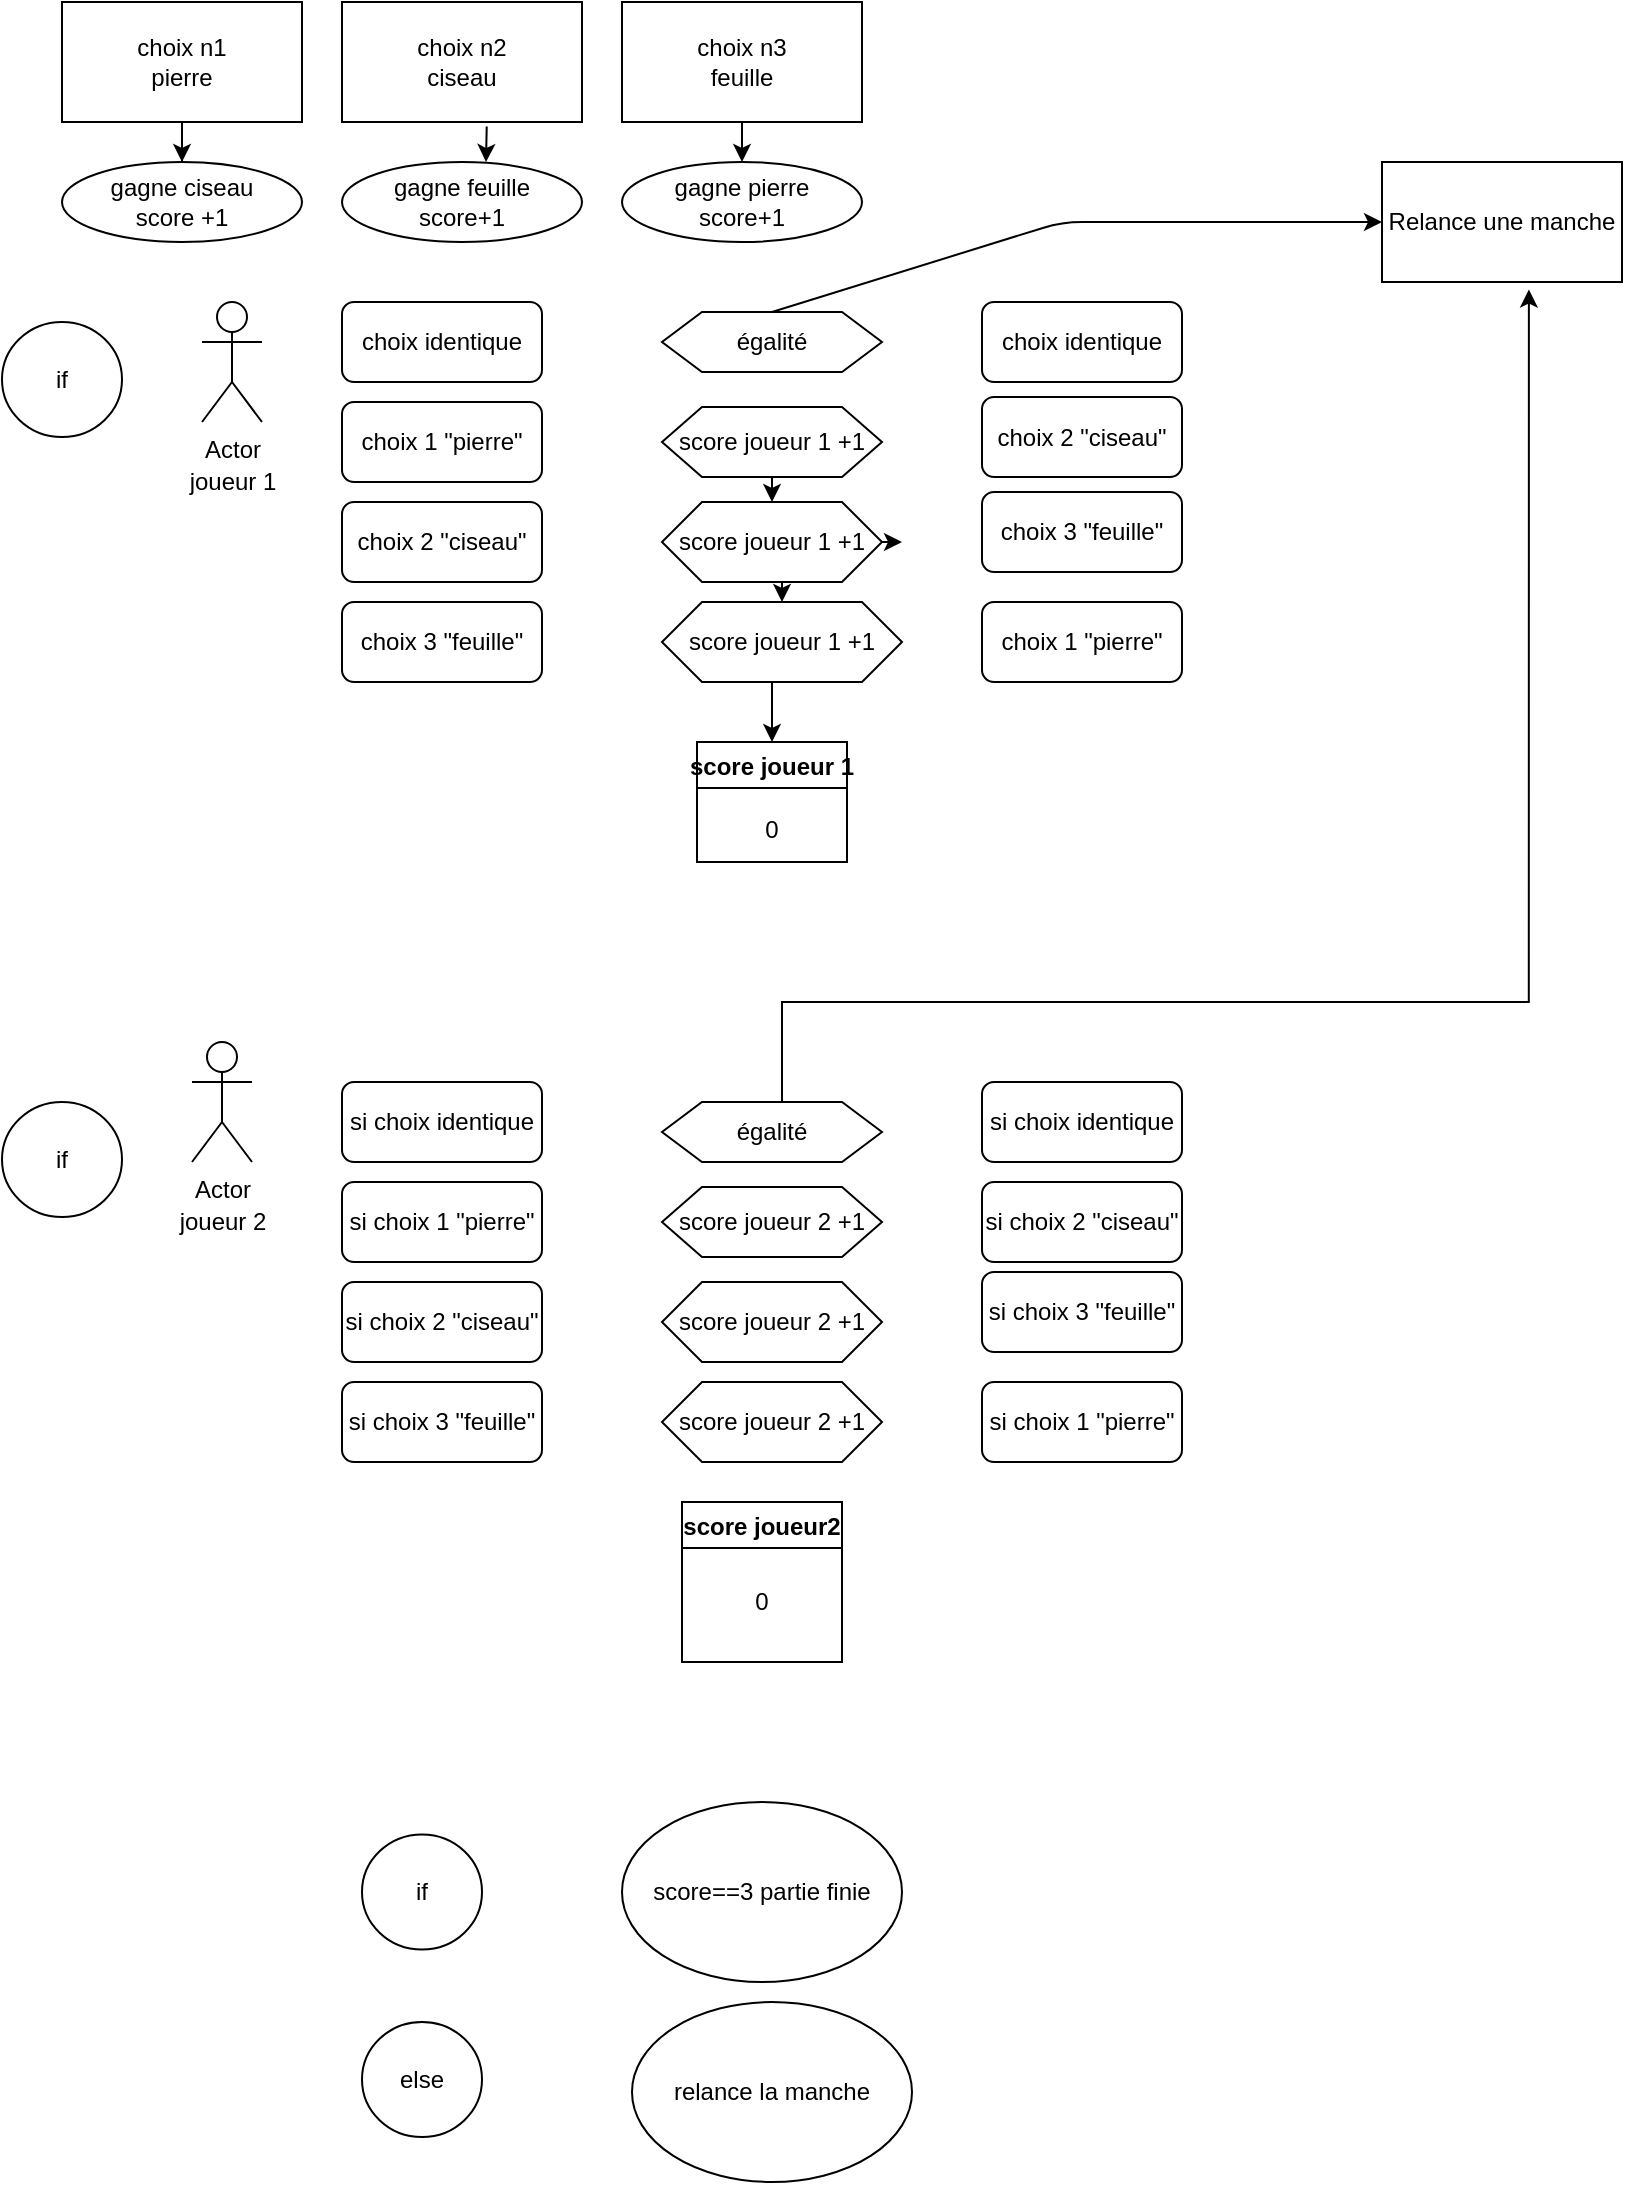<mxfile version="15.3.0" type="github">
  <diagram id="2oZEFR9SA_vJGYJLyxck" name="Page-1">
    <mxGraphModel dx="2048" dy="575" grid="1" gridSize="10" guides="1" tooltips="1" connect="1" arrows="1" fold="1" page="1" pageScale="1" pageWidth="827" pageHeight="1169" math="0" shadow="0">
      <root>
        <mxCell id="0" />
        <mxCell id="1" parent="0" />
        <mxCell id="nBKyiB47K03kC05FUZHU-11" value="Actor" style="shape=umlActor;verticalLabelPosition=bottom;verticalAlign=top;html=1;outlineConnect=0;" vertex="1" parent="1">
          <mxGeometry x="90" y="170" width="30" height="60" as="geometry" />
        </mxCell>
        <mxCell id="nBKyiB47K03kC05FUZHU-12" value="Actor" style="shape=umlActor;verticalLabelPosition=bottom;verticalAlign=top;html=1;outlineConnect=0;" vertex="1" parent="1">
          <mxGeometry x="85" y="540" width="30" height="60" as="geometry" />
        </mxCell>
        <mxCell id="nBKyiB47K03kC05FUZHU-15" value="joueur 1" style="text;html=1;align=center;verticalAlign=middle;resizable=0;points=[];autosize=1;strokeColor=none;fillColor=none;" vertex="1" parent="1">
          <mxGeometry x="75" y="250" width="60" height="20" as="geometry" />
        </mxCell>
        <mxCell id="nBKyiB47K03kC05FUZHU-16" value="joueur 2" style="text;html=1;align=center;verticalAlign=middle;resizable=0;points=[];autosize=1;strokeColor=none;fillColor=none;" vertex="1" parent="1">
          <mxGeometry x="70" y="620" width="60" height="20" as="geometry" />
        </mxCell>
        <mxCell id="nBKyiB47K03kC05FUZHU-17" value="score==3 partie finie" style="ellipse;whiteSpace=wrap;html=1;" vertex="1" parent="1">
          <mxGeometry x="300" y="920" width="140" height="90" as="geometry" />
        </mxCell>
        <mxCell id="nBKyiB47K03kC05FUZHU-35" value="" style="edgeStyle=orthogonalEdgeStyle;rounded=0;orthogonalLoop=1;jettySize=auto;html=1;" edge="1" parent="1" source="nBKyiB47K03kC05FUZHU-18" target="nBKyiB47K03kC05FUZHU-34">
          <mxGeometry relative="1" as="geometry" />
        </mxCell>
        <mxCell id="nBKyiB47K03kC05FUZHU-18" value="choix n1&lt;br&gt;pierre" style="rounded=0;whiteSpace=wrap;html=1;" vertex="1" parent="1">
          <mxGeometry x="20" y="20" width="120" height="60" as="geometry" />
        </mxCell>
        <mxCell id="nBKyiB47K03kC05FUZHU-19" value="choix n2&lt;br&gt;ciseau" style="rounded=0;whiteSpace=wrap;html=1;" vertex="1" parent="1">
          <mxGeometry x="160" y="20" width="120" height="60" as="geometry" />
        </mxCell>
        <mxCell id="nBKyiB47K03kC05FUZHU-20" value="choix n3&lt;br&gt;feuille" style="rounded=0;whiteSpace=wrap;html=1;" vertex="1" parent="1">
          <mxGeometry x="300" y="20" width="120" height="60" as="geometry" />
        </mxCell>
        <mxCell id="nBKyiB47K03kC05FUZHU-23" value="choix identique" style="rounded=1;whiteSpace=wrap;html=1;" vertex="1" parent="1">
          <mxGeometry x="160" y="170" width="100" height="40" as="geometry" />
        </mxCell>
        <mxCell id="nBKyiB47K03kC05FUZHU-26" value="choix identique" style="rounded=1;whiteSpace=wrap;html=1;" vertex="1" parent="1">
          <mxGeometry x="480" y="170" width="100" height="40" as="geometry" />
        </mxCell>
        <mxCell id="nBKyiB47K03kC05FUZHU-27" style="edgeStyle=orthogonalEdgeStyle;rounded=0;orthogonalLoop=1;jettySize=auto;html=1;exitX=0.5;exitY=1;exitDx=0;exitDy=0;" edge="1" parent="1" source="nBKyiB47K03kC05FUZHU-23" target="nBKyiB47K03kC05FUZHU-23">
          <mxGeometry relative="1" as="geometry" />
        </mxCell>
        <mxCell id="nBKyiB47K03kC05FUZHU-28" value="égalité" style="shape=hexagon;perimeter=hexagonPerimeter2;whiteSpace=wrap;html=1;fixedSize=1;" vertex="1" parent="1">
          <mxGeometry x="320" y="175" width="110" height="30" as="geometry" />
        </mxCell>
        <mxCell id="nBKyiB47K03kC05FUZHU-29" value="" style="endArrow=classic;html=1;exitX=0.5;exitY=0;exitDx=0;exitDy=0;" edge="1" parent="1" source="nBKyiB47K03kC05FUZHU-28" target="nBKyiB47K03kC05FUZHU-30">
          <mxGeometry width="50" height="50" relative="1" as="geometry">
            <mxPoint x="390" y="260" as="sourcePoint" />
            <mxPoint x="745" y="70" as="targetPoint" />
            <Array as="points">
              <mxPoint x="520" y="130" />
            </Array>
          </mxGeometry>
        </mxCell>
        <mxCell id="nBKyiB47K03kC05FUZHU-30" value="Relance une manche" style="rounded=0;whiteSpace=wrap;html=1;" vertex="1" parent="1">
          <mxGeometry x="680" y="100" width="120" height="60" as="geometry" />
        </mxCell>
        <mxCell id="nBKyiB47K03kC05FUZHU-32" value="choix 1 &quot;pierre&quot;" style="rounded=1;whiteSpace=wrap;html=1;" vertex="1" parent="1">
          <mxGeometry x="160" y="220" width="100" height="40" as="geometry" />
        </mxCell>
        <mxCell id="nBKyiB47K03kC05FUZHU-33" value="choix 2 &quot;ciseau&quot;" style="rounded=1;whiteSpace=wrap;html=1;" vertex="1" parent="1">
          <mxGeometry x="480" y="217.5" width="100" height="40" as="geometry" />
        </mxCell>
        <mxCell id="nBKyiB47K03kC05FUZHU-34" value="gagne ciseau &lt;br&gt;score +1" style="ellipse;whiteSpace=wrap;html=1;rounded=0;" vertex="1" parent="1">
          <mxGeometry x="20" y="100" width="120" height="40" as="geometry" />
        </mxCell>
        <mxCell id="nBKyiB47K03kC05FUZHU-36" value="gagne feuille &lt;br&gt;score+1" style="ellipse;whiteSpace=wrap;html=1;rounded=0;" vertex="1" parent="1">
          <mxGeometry x="160" y="100" width="120" height="40" as="geometry" />
        </mxCell>
        <mxCell id="nBKyiB47K03kC05FUZHU-38" value="gagne pierre &lt;br&gt;score+1" style="ellipse;whiteSpace=wrap;html=1;rounded=0;" vertex="1" parent="1">
          <mxGeometry x="300" y="100" width="120" height="40" as="geometry" />
        </mxCell>
        <mxCell id="nBKyiB47K03kC05FUZHU-39" value="" style="endArrow=classic;html=1;exitX=0.603;exitY=1.037;exitDx=0;exitDy=0;exitPerimeter=0;" edge="1" parent="1" source="nBKyiB47K03kC05FUZHU-19">
          <mxGeometry width="50" height="50" relative="1" as="geometry">
            <mxPoint x="390" y="260" as="sourcePoint" />
            <mxPoint x="232" y="100" as="targetPoint" />
          </mxGeometry>
        </mxCell>
        <mxCell id="nBKyiB47K03kC05FUZHU-40" value="" style="endArrow=classic;html=1;exitX=0.5;exitY=1;exitDx=0;exitDy=0;" edge="1" parent="1" source="nBKyiB47K03kC05FUZHU-20" target="nBKyiB47K03kC05FUZHU-38">
          <mxGeometry width="50" height="50" relative="1" as="geometry">
            <mxPoint x="390" y="260" as="sourcePoint" />
            <mxPoint x="440" y="210" as="targetPoint" />
          </mxGeometry>
        </mxCell>
        <mxCell id="nBKyiB47K03kC05FUZHU-80" style="edgeStyle=orthogonalEdgeStyle;rounded=0;orthogonalLoop=1;jettySize=auto;html=1;exitX=0.5;exitY=1;exitDx=0;exitDy=0;entryX=0.5;entryY=0;entryDx=0;entryDy=0;" edge="1" parent="1" source="nBKyiB47K03kC05FUZHU-41" target="nBKyiB47K03kC05FUZHU-49">
          <mxGeometry relative="1" as="geometry" />
        </mxCell>
        <mxCell id="nBKyiB47K03kC05FUZHU-41" value="score joueur 1 +1" style="shape=hexagon;perimeter=hexagonPerimeter2;whiteSpace=wrap;html=1;fixedSize=1;" vertex="1" parent="1">
          <mxGeometry x="320" y="222.5" width="110" height="35" as="geometry" />
        </mxCell>
        <mxCell id="nBKyiB47K03kC05FUZHU-42" value="score joueur 1" style="swimlane;" vertex="1" parent="1">
          <mxGeometry x="337.5" y="390" width="75" height="60" as="geometry" />
        </mxCell>
        <mxCell id="nBKyiB47K03kC05FUZHU-44" value="0" style="text;html=1;strokeColor=none;fillColor=none;align=center;verticalAlign=middle;whiteSpace=wrap;rounded=0;" vertex="1" parent="nBKyiB47K03kC05FUZHU-42">
          <mxGeometry x="17.5" y="37.5" width="40" height="12.5" as="geometry" />
        </mxCell>
        <mxCell id="nBKyiB47K03kC05FUZHU-43" value="score joueur2" style="swimlane;" vertex="1" parent="1">
          <mxGeometry x="330" y="770" width="80" height="80" as="geometry" />
        </mxCell>
        <mxCell id="nBKyiB47K03kC05FUZHU-45" value="0" style="text;html=1;strokeColor=none;fillColor=none;align=center;verticalAlign=middle;whiteSpace=wrap;rounded=0;" vertex="1" parent="nBKyiB47K03kC05FUZHU-43">
          <mxGeometry x="20" y="40" width="40" height="20" as="geometry" />
        </mxCell>
        <mxCell id="nBKyiB47K03kC05FUZHU-47" value="choix 2 &quot;ciseau&quot;" style="rounded=1;whiteSpace=wrap;html=1;" vertex="1" parent="1">
          <mxGeometry x="160" y="270" width="100" height="40" as="geometry" />
        </mxCell>
        <mxCell id="nBKyiB47K03kC05FUZHU-48" value="choix 3 &quot;feuille&quot;" style="rounded=1;whiteSpace=wrap;html=1;" vertex="1" parent="1">
          <mxGeometry x="480" y="265" width="100" height="40" as="geometry" />
        </mxCell>
        <mxCell id="nBKyiB47K03kC05FUZHU-75" style="edgeStyle=orthogonalEdgeStyle;rounded=0;orthogonalLoop=1;jettySize=auto;html=1;exitX=1;exitY=0.5;exitDx=0;exitDy=0;" edge="1" parent="1" source="nBKyiB47K03kC05FUZHU-49">
          <mxGeometry relative="1" as="geometry">
            <mxPoint x="440" y="290" as="targetPoint" />
          </mxGeometry>
        </mxCell>
        <mxCell id="nBKyiB47K03kC05FUZHU-79" style="edgeStyle=orthogonalEdgeStyle;rounded=0;orthogonalLoop=1;jettySize=auto;html=1;exitX=0.5;exitY=1;exitDx=0;exitDy=0;entryX=0.5;entryY=0;entryDx=0;entryDy=0;" edge="1" parent="1" source="nBKyiB47K03kC05FUZHU-49" target="nBKyiB47K03kC05FUZHU-56">
          <mxGeometry relative="1" as="geometry" />
        </mxCell>
        <mxCell id="nBKyiB47K03kC05FUZHU-49" value="score joueur 1 +1" style="shape=hexagon;perimeter=hexagonPerimeter2;whiteSpace=wrap;html=1;fixedSize=1;" vertex="1" parent="1">
          <mxGeometry x="320" y="270" width="110" height="40" as="geometry" />
        </mxCell>
        <mxCell id="nBKyiB47K03kC05FUZHU-52" value="choix 3 &quot;feuille&quot;" style="rounded=1;whiteSpace=wrap;html=1;" vertex="1" parent="1">
          <mxGeometry x="160" y="320" width="100" height="40" as="geometry" />
        </mxCell>
        <mxCell id="nBKyiB47K03kC05FUZHU-53" value="if" style="ellipse;whiteSpace=wrap;html=1;" vertex="1" parent="1">
          <mxGeometry x="-10" y="180" width="60" height="57.5" as="geometry" />
        </mxCell>
        <mxCell id="nBKyiB47K03kC05FUZHU-54" value="if" style="ellipse;whiteSpace=wrap;html=1;" vertex="1" parent="1">
          <mxGeometry x="-10" y="570" width="60" height="57.5" as="geometry" />
        </mxCell>
        <mxCell id="nBKyiB47K03kC05FUZHU-55" value="choix 1 &quot;pierre&quot;" style="rounded=1;whiteSpace=wrap;html=1;" vertex="1" parent="1">
          <mxGeometry x="480" y="320" width="100" height="40" as="geometry" />
        </mxCell>
        <mxCell id="nBKyiB47K03kC05FUZHU-78" style="edgeStyle=orthogonalEdgeStyle;rounded=0;orthogonalLoop=1;jettySize=auto;html=1;exitX=0.5;exitY=1;exitDx=0;exitDy=0;entryX=0.5;entryY=0;entryDx=0;entryDy=0;" edge="1" parent="1" source="nBKyiB47K03kC05FUZHU-56" target="nBKyiB47K03kC05FUZHU-42">
          <mxGeometry relative="1" as="geometry" />
        </mxCell>
        <mxCell id="nBKyiB47K03kC05FUZHU-56" value="score joueur 1 +1" style="shape=hexagon;perimeter=hexagonPerimeter2;whiteSpace=wrap;html=1;fixedSize=1;" vertex="1" parent="1">
          <mxGeometry x="320" y="320" width="120" height="40" as="geometry" />
        </mxCell>
        <mxCell id="nBKyiB47K03kC05FUZHU-58" value="si choix identique" style="rounded=1;whiteSpace=wrap;html=1;" vertex="1" parent="1">
          <mxGeometry x="160" y="560" width="100" height="40" as="geometry" />
        </mxCell>
        <mxCell id="nBKyiB47K03kC05FUZHU-59" value="si choix identique" style="rounded=1;whiteSpace=wrap;html=1;" vertex="1" parent="1">
          <mxGeometry x="480" y="560" width="100" height="40" as="geometry" />
        </mxCell>
        <mxCell id="nBKyiB47K03kC05FUZHU-60" style="edgeStyle=orthogonalEdgeStyle;rounded=0;orthogonalLoop=1;jettySize=auto;html=1;exitX=0.5;exitY=1;exitDx=0;exitDy=0;" edge="1" source="nBKyiB47K03kC05FUZHU-58" target="nBKyiB47K03kC05FUZHU-58" parent="1">
          <mxGeometry relative="1" as="geometry" />
        </mxCell>
        <mxCell id="nBKyiB47K03kC05FUZHU-61" value="si choix 1 &quot;pierre&quot;" style="rounded=1;whiteSpace=wrap;html=1;" vertex="1" parent="1">
          <mxGeometry x="160" y="610" width="100" height="40" as="geometry" />
        </mxCell>
        <mxCell id="nBKyiB47K03kC05FUZHU-62" value="si choix 2 &quot;ciseau&quot;" style="rounded=1;whiteSpace=wrap;html=1;" vertex="1" parent="1">
          <mxGeometry x="480" y="610" width="100" height="40" as="geometry" />
        </mxCell>
        <mxCell id="nBKyiB47K03kC05FUZHU-63" value="score joueur 2 +1" style="shape=hexagon;perimeter=hexagonPerimeter2;whiteSpace=wrap;html=1;fixedSize=1;" vertex="1" parent="1">
          <mxGeometry x="320" y="612.5" width="110" height="35" as="geometry" />
        </mxCell>
        <mxCell id="nBKyiB47K03kC05FUZHU-64" value="si choix 2 &quot;ciseau&quot;" style="rounded=1;whiteSpace=wrap;html=1;" vertex="1" parent="1">
          <mxGeometry x="160" y="660" width="100" height="40" as="geometry" />
        </mxCell>
        <mxCell id="nBKyiB47K03kC05FUZHU-65" value="si choix 3 &quot;feuille&quot;" style="rounded=1;whiteSpace=wrap;html=1;" vertex="1" parent="1">
          <mxGeometry x="480" y="655" width="100" height="40" as="geometry" />
        </mxCell>
        <mxCell id="nBKyiB47K03kC05FUZHU-66" value="score joueur 2 +1" style="shape=hexagon;perimeter=hexagonPerimeter2;whiteSpace=wrap;html=1;fixedSize=1;" vertex="1" parent="1">
          <mxGeometry x="320" y="660" width="110" height="40" as="geometry" />
        </mxCell>
        <mxCell id="nBKyiB47K03kC05FUZHU-67" value="si choix 3 &quot;feuille&quot;" style="rounded=1;whiteSpace=wrap;html=1;" vertex="1" parent="1">
          <mxGeometry x="160" y="710" width="100" height="40" as="geometry" />
        </mxCell>
        <mxCell id="nBKyiB47K03kC05FUZHU-68" value="si choix 1 &quot;pierre&quot;" style="rounded=1;whiteSpace=wrap;html=1;" vertex="1" parent="1">
          <mxGeometry x="480" y="710" width="100" height="40" as="geometry" />
        </mxCell>
        <mxCell id="nBKyiB47K03kC05FUZHU-69" value="score joueur 2 +1" style="shape=hexagon;perimeter=hexagonPerimeter2;whiteSpace=wrap;html=1;fixedSize=1;" vertex="1" parent="1">
          <mxGeometry x="320" y="710" width="110" height="40" as="geometry" />
        </mxCell>
        <mxCell id="nBKyiB47K03kC05FUZHU-71" style="edgeStyle=orthogonalEdgeStyle;rounded=0;orthogonalLoop=1;jettySize=auto;html=1;exitX=0.5;exitY=0;exitDx=0;exitDy=0;entryX=0.612;entryY=1.063;entryDx=0;entryDy=0;entryPerimeter=0;" edge="1" parent="1" source="nBKyiB47K03kC05FUZHU-70" target="nBKyiB47K03kC05FUZHU-30">
          <mxGeometry relative="1" as="geometry">
            <Array as="points">
              <mxPoint x="380" y="570" />
              <mxPoint x="380" y="520" />
              <mxPoint x="753" y="520" />
            </Array>
          </mxGeometry>
        </mxCell>
        <mxCell id="nBKyiB47K03kC05FUZHU-70" value="égalité" style="shape=hexagon;perimeter=hexagonPerimeter2;whiteSpace=wrap;html=1;fixedSize=1;" vertex="1" parent="1">
          <mxGeometry x="320" y="570" width="110" height="30" as="geometry" />
        </mxCell>
        <mxCell id="nBKyiB47K03kC05FUZHU-73" value="if" style="ellipse;whiteSpace=wrap;html=1;" vertex="1" parent="1">
          <mxGeometry x="170" y="936.25" width="60" height="57.5" as="geometry" />
        </mxCell>
        <mxCell id="nBKyiB47K03kC05FUZHU-82" value="relance la manche" style="ellipse;whiteSpace=wrap;html=1;" vertex="1" parent="1">
          <mxGeometry x="305" y="1020" width="140" height="90" as="geometry" />
        </mxCell>
        <mxCell id="nBKyiB47K03kC05FUZHU-83" value="else" style="ellipse;whiteSpace=wrap;html=1;" vertex="1" parent="1">
          <mxGeometry x="170" y="1030" width="60" height="57.5" as="geometry" />
        </mxCell>
      </root>
    </mxGraphModel>
  </diagram>
</mxfile>
